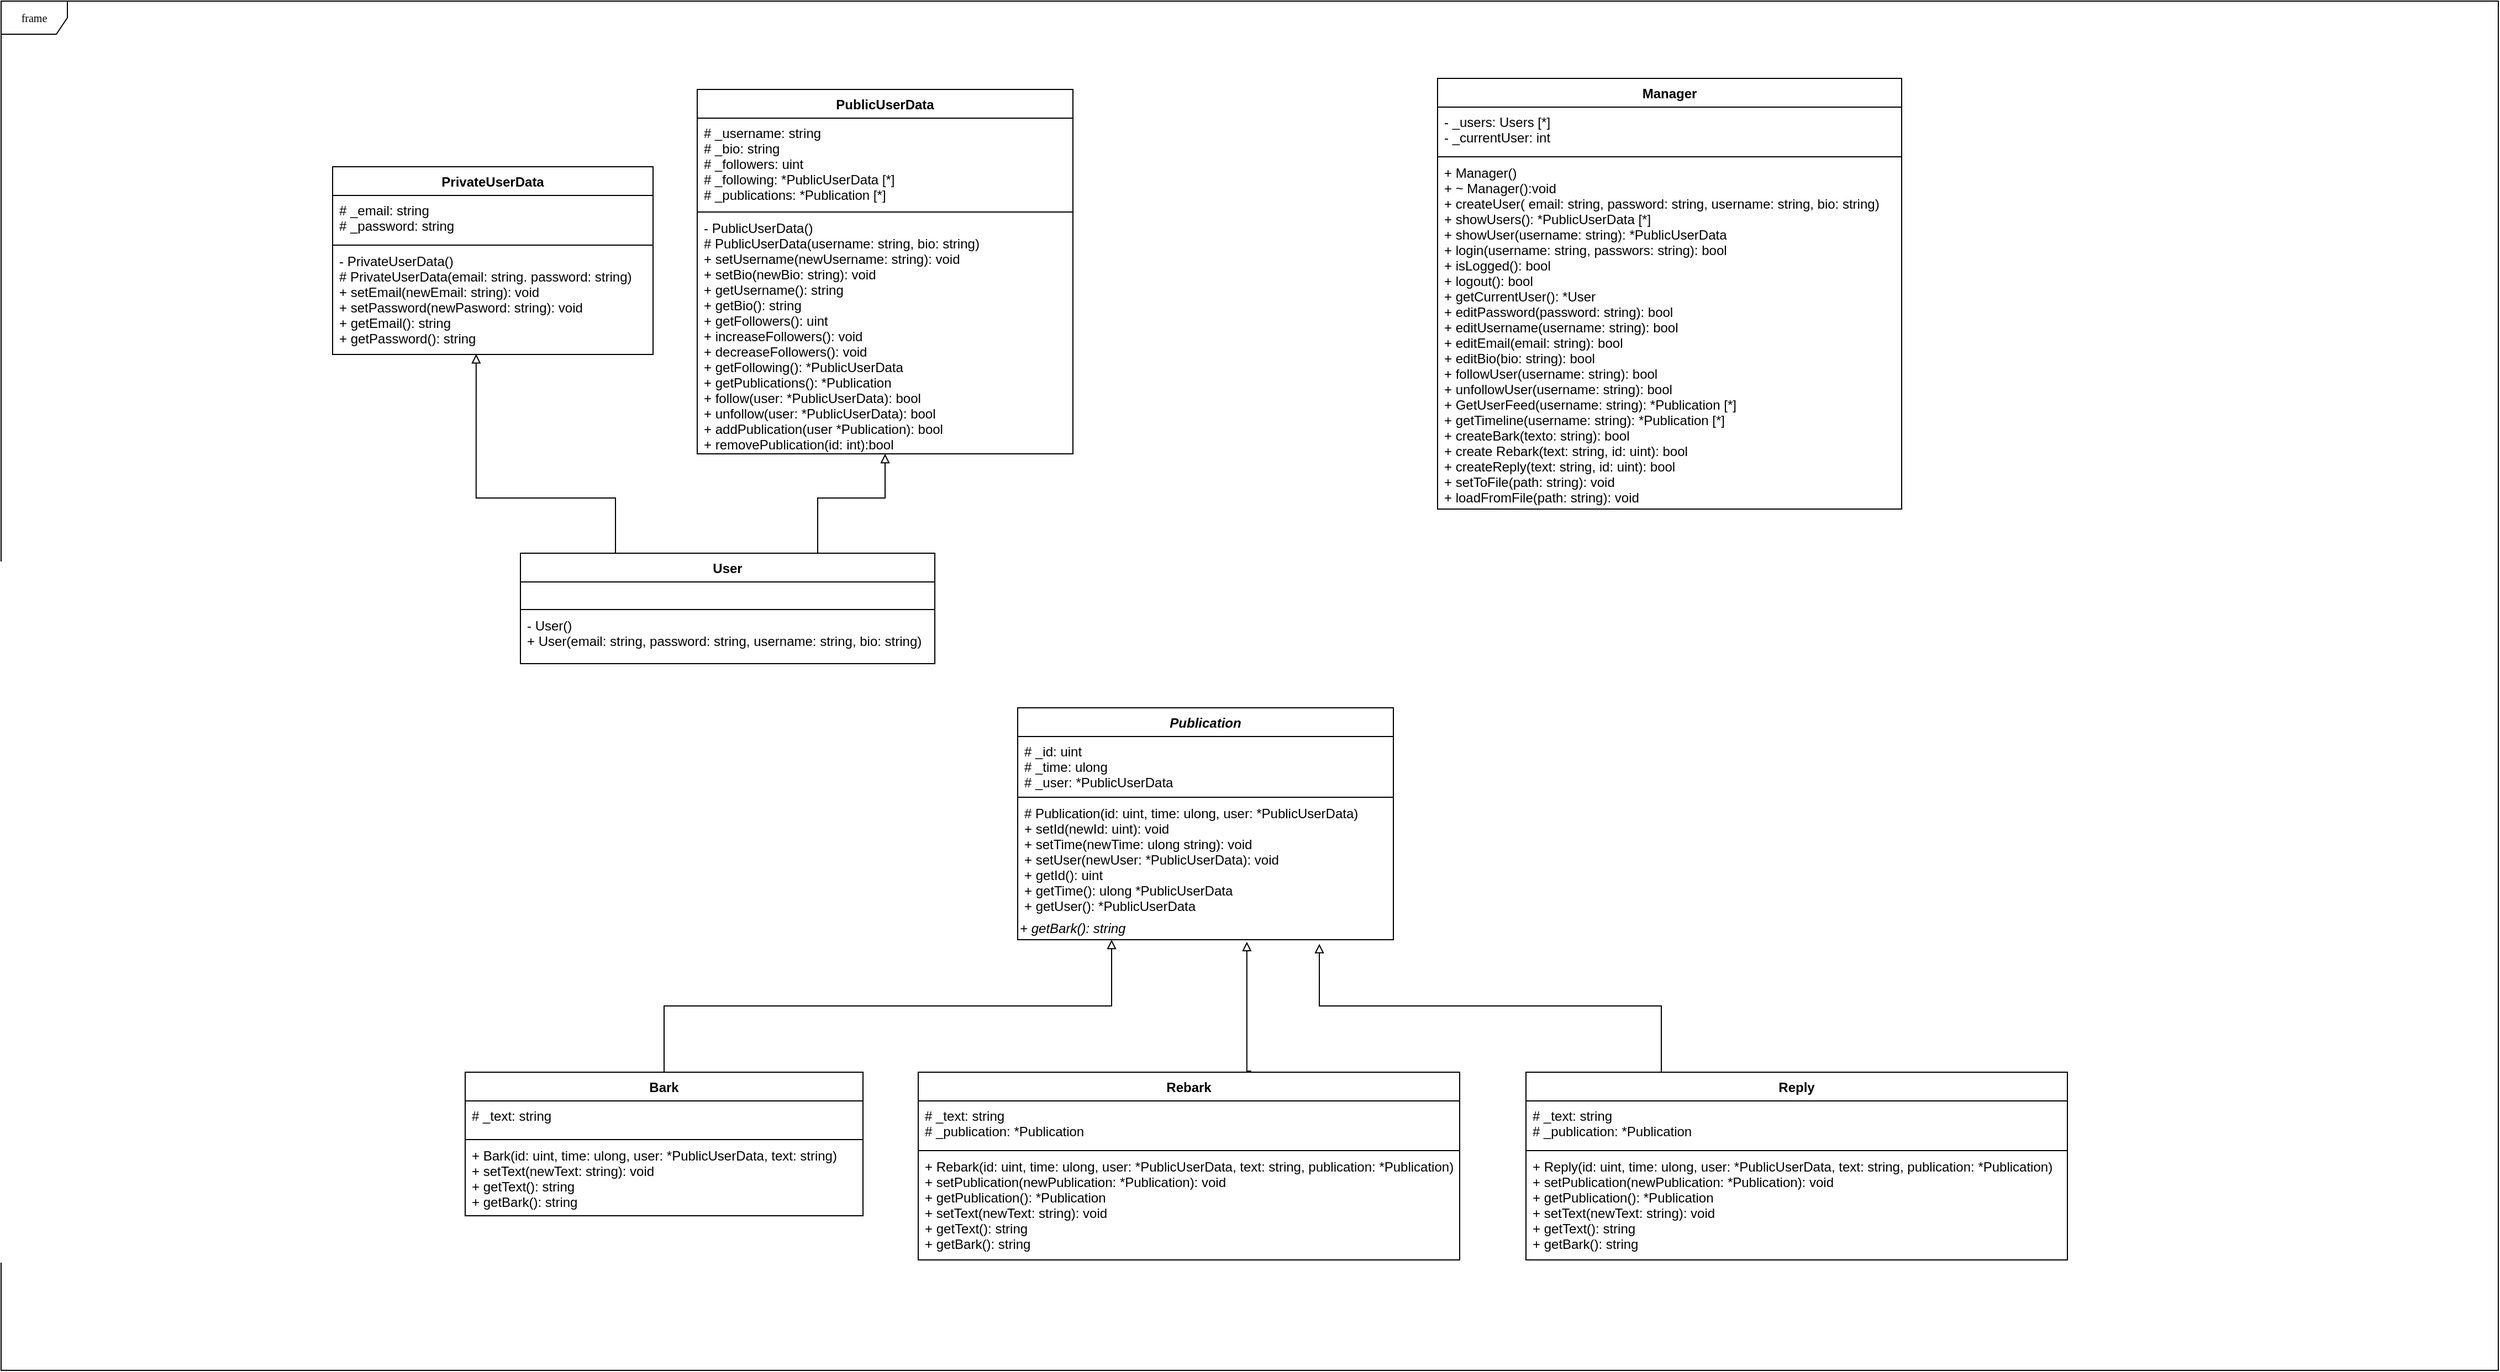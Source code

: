 <mxfile version="12.9.14" type="device"><diagram name="Page-1" id="c4acf3e9-155e-7222-9cf6-157b1a14988f"><mxGraphModel dx="1632" dy="1835" grid="1" gridSize="10" guides="1" tooltips="1" connect="1" arrows="1" fold="1" page="1" pageScale="1" pageWidth="850" pageHeight="1100" background="#ffffff" math="0" shadow="0"><root><mxCell id="0"/><mxCell id="1" parent="0"/><mxCell id="17acba5748e5396b-1" value="frame" style="shape=umlFrame;whiteSpace=wrap;html=1;rounded=0;shadow=0;comic=0;labelBackgroundColor=none;strokeWidth=1;fontFamily=Verdana;fontSize=10;align=center;" parent="1" vertex="1"><mxGeometry x="-120" y="-20" width="2260" height="1240" as="geometry"/></mxCell><mxCell id="vxBLvdArynGJxuBjIxr0-23" style="edgeStyle=orthogonalEdgeStyle;rounded=0;orthogonalLoop=1;jettySize=auto;html=1;exitX=0.25;exitY=0;exitDx=0;exitDy=0;entryX=0.803;entryY=1.19;entryDx=0;entryDy=0;entryPerimeter=0;endArrow=block;endFill=0;" parent="1" source="vxBLvdArynGJxuBjIxr0-19" target="vxBLvdArynGJxuBjIxr0-14" edge="1"><mxGeometry relative="1" as="geometry"/></mxCell><mxCell id="vxBLvdArynGJxuBjIxr0-13" style="edgeStyle=orthogonalEdgeStyle;rounded=0;orthogonalLoop=1;jettySize=auto;html=1;exitX=0.615;exitY=-0.006;exitDx=0;exitDy=0;endArrow=block;endFill=0;entryX=0.61;entryY=1.095;entryDx=0;entryDy=0;entryPerimeter=0;exitPerimeter=0;" parent="1" source="vxBLvdArynGJxuBjIxr0-6" target="vxBLvdArynGJxuBjIxr0-14" edge="1"><mxGeometry relative="1" as="geometry"><mxPoint x="740.0" y="910" as="targetPoint"/><Array as="points"><mxPoint x="1007" y="949"/></Array></mxGeometry></mxCell><mxCell id="vxBLvdArynGJxuBjIxr0-15" style="edgeStyle=orthogonalEdgeStyle;rounded=0;orthogonalLoop=1;jettySize=auto;html=1;exitX=0.5;exitY=0;exitDx=0;exitDy=0;entryX=0.25;entryY=1;entryDx=0;entryDy=0;endArrow=block;endFill=0;" parent="1" source="vxBLvdArynGJxuBjIxr0-2" target="vxBLvdArynGJxuBjIxr0-14" edge="1"><mxGeometry relative="1" as="geometry"><mxPoint x="515" y="950" as="sourcePoint"/><mxPoint x="645" y="900" as="targetPoint"/></mxGeometry></mxCell><mxCell id="vxBLvdArynGJxuBjIxr0-32" style="edgeStyle=orthogonalEdgeStyle;rounded=0;orthogonalLoop=1;jettySize=auto;html=1;exitX=0.25;exitY=0;exitDx=0;exitDy=0;entryX=0.448;entryY=0.996;entryDx=0;entryDy=0;entryPerimeter=0;endArrow=block;endFill=0;" parent="1" source="vxBLvdArynGJxuBjIxr0-28" target="um3DY2ln6kd6SF__vK2k-9" edge="1"><mxGeometry relative="1" as="geometry"><Array as="points"><mxPoint x="436" y="480"/><mxPoint x="436" y="430"/><mxPoint x="310" y="430"/></Array></mxGeometry></mxCell><mxCell id="vxBLvdArynGJxuBjIxr0-33" style="edgeStyle=orthogonalEdgeStyle;rounded=0;orthogonalLoop=1;jettySize=auto;html=1;exitX=0.75;exitY=0;exitDx=0;exitDy=0;endArrow=block;endFill=0;" parent="1" source="vxBLvdArynGJxuBjIxr0-28" target="vxBLvdArynGJxuBjIxr0-24" edge="1"><mxGeometry relative="1" as="geometry"><Array as="points"><mxPoint x="619" y="480"/><mxPoint x="619" y="430"/><mxPoint x="680" y="430"/></Array></mxGeometry></mxCell><object label="PublicUserData" User="" id="vxBLvdArynGJxuBjIxr0-24"><mxCell style="swimlane;fontStyle=1;align=center;verticalAlign=top;childLayout=stackLayout;horizontal=1;startSize=26;horizontalStack=0;resizeParent=1;resizeParentMax=0;resizeLast=0;collapsible=1;marginBottom=0;" parent="1" vertex="1"><mxGeometry x="510" y="60" width="340" height="330" as="geometry"><mxRectangle x="220" y="120" width="130" height="26" as="alternateBounds"/></mxGeometry></mxCell></object><mxCell id="vxBLvdArynGJxuBjIxr0-25" value="# _username: string&#xA;# _bio: string&#xA;# _followers: uint&#xA;# _following: *PublicUserData [*]&#xA;# _publications: *Publication [*]" style="text;strokeColor=none;fillColor=none;align=left;verticalAlign=top;spacingLeft=4;spacingRight=4;overflow=hidden;rotatable=0;points=[[0,0.5],[1,0.5]];portConstraint=eastwest;" parent="vxBLvdArynGJxuBjIxr0-24" vertex="1"><mxGeometry y="26" width="340" height="84" as="geometry"/></mxCell><mxCell id="vxBLvdArynGJxuBjIxr0-26" value="" style="line;strokeWidth=1;fillColor=none;align=left;verticalAlign=middle;spacingTop=-1;spacingLeft=3;spacingRight=3;rotatable=0;labelPosition=right;points=[];portConstraint=eastwest;" parent="vxBLvdArynGJxuBjIxr0-24" vertex="1"><mxGeometry y="110" width="340" height="2" as="geometry"/></mxCell><mxCell id="vxBLvdArynGJxuBjIxr0-27" value="- PublicUserData()&#xA;# PublicUserData(username: string, bio: string)&#xA;+ setUsername(newUsername: string): void&#xA;+ setBio(newBio: string): void&#xA;+ getUsername(): string&#xA;+ getBio(): string&#xA;+ getFollowers(): uint&#xA;+ increaseFollowers(): void&#xA;+ decreaseFollowers(): void&#xA;+ getFollowing(): *PublicUserData&#xA;+ getPublications(): *Publication&#xA;+ follow(user: *PublicUserData): bool&#xA;+ unfollow(user: *PublicUserData): bool&#xA;+ addPublication(user *Publication): bool&#xA;+ removePublication(id: int):bool&#xA;&#xA;" style="text;strokeColor=none;fillColor=none;align=left;verticalAlign=top;spacingLeft=4;spacingRight=4;overflow=hidden;rotatable=0;points=[[0,0.5],[1,0.5]];portConstraint=eastwest;" parent="vxBLvdArynGJxuBjIxr0-24" vertex="1"><mxGeometry y="112" width="340" height="218" as="geometry"/></mxCell><object label="PrivateUserData" User="" id="um3DY2ln6kd6SF__vK2k-6"><mxCell style="swimlane;fontStyle=1;align=center;verticalAlign=top;childLayout=stackLayout;horizontal=1;startSize=26;horizontalStack=0;resizeParent=1;resizeParentMax=0;resizeLast=0;collapsible=1;marginBottom=0;" parent="1" vertex="1"><mxGeometry x="180" y="130" width="290" height="170" as="geometry"><mxRectangle x="220" y="120" width="130" height="26" as="alternateBounds"/></mxGeometry></mxCell></object><mxCell id="um3DY2ln6kd6SF__vK2k-7" value="# _email: string&#xA;# _password: string&#xA;" style="text;strokeColor=none;fillColor=none;align=left;verticalAlign=top;spacingLeft=4;spacingRight=4;overflow=hidden;rotatable=0;points=[[0,0.5],[1,0.5]];portConstraint=eastwest;" parent="um3DY2ln6kd6SF__vK2k-6" vertex="1"><mxGeometry y="26" width="290" height="44" as="geometry"/></mxCell><mxCell id="um3DY2ln6kd6SF__vK2k-8" value="" style="line;strokeWidth=1;fillColor=none;align=left;verticalAlign=middle;spacingTop=-1;spacingLeft=3;spacingRight=3;rotatable=0;labelPosition=right;points=[];portConstraint=eastwest;" parent="um3DY2ln6kd6SF__vK2k-6" vertex="1"><mxGeometry y="70" width="290" height="2" as="geometry"/></mxCell><mxCell id="um3DY2ln6kd6SF__vK2k-9" value="- PrivateUserData()&#xA;# PrivateUserData(email: string. password: string)&#xA;+ setEmail(newEmail: string): void&#xA;+ setPassword(newPasword: string): void&#xA;+ getEmail(): string&#xA;+ getPassword(): string&#xA;&#xA;" style="text;strokeColor=none;fillColor=none;align=left;verticalAlign=top;spacingLeft=4;spacingRight=4;overflow=hidden;rotatable=0;points=[[0,0.5],[1,0.5]];portConstraint=eastwest;" parent="um3DY2ln6kd6SF__vK2k-6" vertex="1"><mxGeometry y="72" width="290" height="98" as="geometry"/></mxCell><object label="Reply" User="" id="vxBLvdArynGJxuBjIxr0-19"><mxCell style="swimlane;fontStyle=1;align=center;verticalAlign=top;childLayout=stackLayout;horizontal=1;startSize=26;horizontalStack=0;resizeParent=1;resizeParentMax=0;resizeLast=0;collapsible=1;marginBottom=0;" parent="1" vertex="1"><mxGeometry x="1260" y="950" width="490" height="170" as="geometry"><mxRectangle x="220" y="120" width="130" height="26" as="alternateBounds"/></mxGeometry></mxCell></object><mxCell id="vxBLvdArynGJxuBjIxr0-20" value="# _text: string&#xA;# _publication: *Publication" style="text;strokeColor=none;fillColor=none;align=left;verticalAlign=top;spacingLeft=4;spacingRight=4;overflow=hidden;rotatable=0;points=[[0,0.5],[1,0.5]];portConstraint=eastwest;" parent="vxBLvdArynGJxuBjIxr0-19" vertex="1"><mxGeometry y="26" width="490" height="44" as="geometry"/></mxCell><mxCell id="vxBLvdArynGJxuBjIxr0-21" value="" style="line;strokeWidth=1;fillColor=none;align=left;verticalAlign=middle;spacingTop=-1;spacingLeft=3;spacingRight=3;rotatable=0;labelPosition=right;points=[];portConstraint=eastwest;" parent="vxBLvdArynGJxuBjIxr0-19" vertex="1"><mxGeometry y="70" width="490" height="2" as="geometry"/></mxCell><mxCell id="vxBLvdArynGJxuBjIxr0-22" value="+ Reply(id: uint, time: ulong, user: *PublicUserData, text: string, publication: *Publication)&#xA;+ setPublication(newPublication: *Publication): void&#xA;+ getPublication(): *Publication&#xA;+ setText(newText: string): void&#xA;+ getText(): string&#xA;+ getBark(): string&#xA;&#xA;" style="text;strokeColor=none;fillColor=none;align=left;verticalAlign=top;spacingLeft=4;spacingRight=4;overflow=hidden;rotatable=0;points=[[0,0.5],[1,0.5]];portConstraint=eastwest;" parent="vxBLvdArynGJxuBjIxr0-19" vertex="1"><mxGeometry y="72" width="490" height="98" as="geometry"/></mxCell><object label="Bark" User="" id="vxBLvdArynGJxuBjIxr0-2"><mxCell style="swimlane;fontStyle=1;align=center;verticalAlign=top;childLayout=stackLayout;horizontal=1;startSize=26;horizontalStack=0;resizeParent=1;resizeParentMax=0;resizeLast=0;collapsible=1;marginBottom=0;" parent="1" vertex="1"><mxGeometry x="300" y="950" width="360" height="130" as="geometry"><mxRectangle x="220" y="120" width="130" height="26" as="alternateBounds"/></mxGeometry></mxCell></object><mxCell id="vxBLvdArynGJxuBjIxr0-3" value="# _text: string&#xA;&#xA;" style="text;strokeColor=none;fillColor=none;align=left;verticalAlign=top;spacingLeft=4;spacingRight=4;overflow=hidden;rotatable=0;points=[[0,0.5],[1,0.5]];portConstraint=eastwest;" parent="vxBLvdArynGJxuBjIxr0-2" vertex="1"><mxGeometry y="26" width="360" height="34" as="geometry"/></mxCell><mxCell id="vxBLvdArynGJxuBjIxr0-4" value="" style="line;strokeWidth=1;fillColor=none;align=left;verticalAlign=middle;spacingTop=-1;spacingLeft=3;spacingRight=3;rotatable=0;labelPosition=right;points=[];portConstraint=eastwest;" parent="vxBLvdArynGJxuBjIxr0-2" vertex="1"><mxGeometry y="60" width="360" height="2" as="geometry"/></mxCell><mxCell id="vxBLvdArynGJxuBjIxr0-5" value="+ Bark(id: uint, time: ulong, user: *PublicUserData, text: string)&#xA;+ setText(newText: string): void&#xA;+ getText(): string&#xA;+ getBark(): string&#xA;&#xA;" style="text;strokeColor=none;fillColor=none;align=left;verticalAlign=top;spacingLeft=4;spacingRight=4;overflow=hidden;rotatable=0;points=[[0,0.5],[1,0.5]];portConstraint=eastwest;" parent="vxBLvdArynGJxuBjIxr0-2" vertex="1"><mxGeometry y="62" width="360" height="68" as="geometry"/></mxCell><object label="Rebark" User="" id="vxBLvdArynGJxuBjIxr0-6"><mxCell style="swimlane;fontStyle=1;align=center;verticalAlign=top;childLayout=stackLayout;horizontal=1;startSize=26;horizontalStack=0;resizeParent=1;resizeParentMax=0;resizeLast=0;collapsible=1;marginBottom=0;" parent="1" vertex="1"><mxGeometry x="710" y="950" width="490" height="170" as="geometry"><mxRectangle x="220" y="120" width="130" height="26" as="alternateBounds"/></mxGeometry></mxCell></object><mxCell id="vxBLvdArynGJxuBjIxr0-7" value="# _text: string&#xA;# _publication: *Publication" style="text;strokeColor=none;fillColor=none;align=left;verticalAlign=top;spacingLeft=4;spacingRight=4;overflow=hidden;rotatable=0;points=[[0,0.5],[1,0.5]];portConstraint=eastwest;" parent="vxBLvdArynGJxuBjIxr0-6" vertex="1"><mxGeometry y="26" width="490" height="44" as="geometry"/></mxCell><mxCell id="vxBLvdArynGJxuBjIxr0-8" value="" style="line;strokeWidth=1;fillColor=none;align=left;verticalAlign=middle;spacingTop=-1;spacingLeft=3;spacingRight=3;rotatable=0;labelPosition=right;points=[];portConstraint=eastwest;" parent="vxBLvdArynGJxuBjIxr0-6" vertex="1"><mxGeometry y="70" width="490" height="2" as="geometry"/></mxCell><mxCell id="vxBLvdArynGJxuBjIxr0-9" value="+ Rebark(id: uint, time: ulong, user: *PublicUserData, text: string, publication: *Publication)&#xA;+ setPublication(newPublication: *Publication): void&#xA;+ getPublication(): *Publication&#xA;+ setText(newText: string): void&#xA;+ getText(): string&#xA;+ getBark(): string&#xA;&#xA;" style="text;strokeColor=none;fillColor=none;align=left;verticalAlign=top;spacingLeft=4;spacingRight=4;overflow=hidden;rotatable=0;points=[[0,0.5],[1,0.5]];portConstraint=eastwest;" parent="vxBLvdArynGJxuBjIxr0-6" vertex="1"><mxGeometry y="72" width="490" height="98" as="geometry"/></mxCell><object label="Publication" User="" id="um3DY2ln6kd6SF__vK2k-10"><mxCell style="swimlane;fontStyle=3;align=center;verticalAlign=top;childLayout=stackLayout;horizontal=1;startSize=26;horizontalStack=0;resizeParent=1;resizeParentMax=0;resizeLast=0;collapsible=1;marginBottom=0;" parent="1" vertex="1"><mxGeometry x="800" y="620" width="340" height="210" as="geometry"><mxRectangle x="220" y="120" width="130" height="26" as="alternateBounds"/></mxGeometry></mxCell></object><mxCell id="um3DY2ln6kd6SF__vK2k-11" value="# _id: uint&#xA;# _time: ulong&#xA;# _user: *PublicUserData&#xA;" style="text;strokeColor=none;fillColor=none;align=left;verticalAlign=top;spacingLeft=4;spacingRight=4;overflow=hidden;rotatable=0;points=[[0,0.5],[1,0.5]];portConstraint=eastwest;" parent="um3DY2ln6kd6SF__vK2k-10" vertex="1"><mxGeometry y="26" width="340" height="54" as="geometry"/></mxCell><mxCell id="um3DY2ln6kd6SF__vK2k-12" value="" style="line;strokeWidth=1;fillColor=none;align=left;verticalAlign=middle;spacingTop=-1;spacingLeft=3;spacingRight=3;rotatable=0;labelPosition=right;points=[];portConstraint=eastwest;" parent="um3DY2ln6kd6SF__vK2k-10" vertex="1"><mxGeometry y="80" width="340" height="2" as="geometry"/></mxCell><mxCell id="um3DY2ln6kd6SF__vK2k-13" value="# Publication(id: uint, time: ulong, user: *PublicUserData)&#xA;+ setId(newId: uint): void&#xA;+ setTime(newTime: ulong string): void&#xA;+ setUser(newUser: *PublicUserData): void&#xA;+ getId(): uint&#xA;+ getTime(): ulong *PublicUserData&#xA;+ getUser(): *PublicUserData &#xA; &#xA;&#xA;&#xA;" style="text;strokeColor=none;fillColor=none;align=left;verticalAlign=top;spacingLeft=4;spacingRight=4;overflow=hidden;rotatable=0;points=[[0,0.5],[1,0.5]];portConstraint=eastwest;fontStyle=0" parent="um3DY2ln6kd6SF__vK2k-10" vertex="1"><mxGeometry y="82" width="340" height="108" as="geometry"/></mxCell><mxCell id="vxBLvdArynGJxuBjIxr0-14" value="&lt;span&gt;&lt;i&gt;+ getBark(): string&lt;/i&gt;&lt;/span&gt;" style="text;html=1;strokeColor=none;fillColor=none;align=left;verticalAlign=middle;whiteSpace=wrap;rounded=0;" parent="um3DY2ln6kd6SF__vK2k-10" vertex="1"><mxGeometry y="190" width="340" height="20" as="geometry"/></mxCell><object label="Manager" User="" id="vxBLvdArynGJxuBjIxr0-39"><mxCell style="swimlane;fontStyle=1;align=center;verticalAlign=top;childLayout=stackLayout;horizontal=1;startSize=26;horizontalStack=0;resizeParent=1;resizeParentMax=0;resizeLast=0;collapsible=1;marginBottom=0;" parent="1" vertex="1"><mxGeometry x="1180" y="50" width="420" height="390" as="geometry"><mxRectangle x="1180" y="50" width="130" height="26" as="alternateBounds"/></mxGeometry></mxCell></object><mxCell id="vxBLvdArynGJxuBjIxr0-40" value="- _users: Users [*]&#xA;- _currentUser: int" style="text;strokeColor=none;fillColor=none;align=left;verticalAlign=top;spacingLeft=4;spacingRight=4;overflow=hidden;rotatable=0;points=[[0,0.5],[1,0.5]];portConstraint=eastwest;" parent="vxBLvdArynGJxuBjIxr0-39" vertex="1"><mxGeometry y="26" width="420" height="44" as="geometry"/></mxCell><mxCell id="vxBLvdArynGJxuBjIxr0-41" value="" style="line;strokeWidth=1;fillColor=none;align=left;verticalAlign=middle;spacingTop=-1;spacingLeft=3;spacingRight=3;rotatable=0;labelPosition=right;points=[];portConstraint=eastwest;" parent="vxBLvdArynGJxuBjIxr0-39" vertex="1"><mxGeometry y="70" width="420" height="2" as="geometry"/></mxCell><mxCell id="vxBLvdArynGJxuBjIxr0-42" value="+ Manager()&#xA;+ ~ Manager():void&#xA;+ createUser( email: string, password: string, username: string, bio: string)&#xA;+ showUsers(): *PublicUserData [*]&#xA;+ showUser(username: string): *PublicUserData&#xA;+ login(username: string, passwors: string): bool&#xA;+ isLogged(): bool&#xA;+ logout(): bool&#xA;+ getCurrentUser(): *User&#xA;+ editPassword(password: string): bool&#xA;+ editUsername(username: string): bool&#xA;+ editEmail(email: string): bool&#xA;+ editBio(bio: string): bool&#xA;+ followUser(username: string): bool&#xA;+ unfollowUser(username: string): bool&#xA;+ GetUserFeed(username: string): *Publication [*]&#xA;+ getTimeline(username: string): *Publication [*]&#xA;+ createBark(texto: string): bool&#xA;+ create Rebark(text: string, id: uint): bool&#xA;+ createReply(text: string, id: uint): bool&#xA;+ setToFile(path: string): void&#xA;+ loadFromFile(path: string): void" style="text;strokeColor=none;fillColor=none;align=left;verticalAlign=top;spacingLeft=4;spacingRight=4;overflow=hidden;rotatable=0;points=[[0,0.5],[1,0.5]];portConstraint=eastwest;" parent="vxBLvdArynGJxuBjIxr0-39" vertex="1"><mxGeometry y="72" width="420" height="318" as="geometry"/></mxCell><object label="User" User="" id="vxBLvdArynGJxuBjIxr0-28"><mxCell style="swimlane;fontStyle=1;align=center;verticalAlign=top;childLayout=stackLayout;horizontal=1;startSize=26;horizontalStack=0;resizeParent=1;resizeParentMax=0;resizeLast=0;collapsible=1;marginBottom=0;" parent="1" vertex="1"><mxGeometry x="350" y="480" width="375" height="100" as="geometry"><mxRectangle x="220" y="120" width="130" height="26" as="alternateBounds"/></mxGeometry></mxCell></object><mxCell id="vxBLvdArynGJxuBjIxr0-29" value=" " style="text;strokeColor=none;fillColor=none;align=left;verticalAlign=top;spacingLeft=4;spacingRight=4;overflow=hidden;rotatable=0;points=[[0,0.5],[1,0.5]];portConstraint=eastwest;" parent="vxBLvdArynGJxuBjIxr0-28" vertex="1"><mxGeometry y="26" width="375" height="24" as="geometry"/></mxCell><mxCell id="vxBLvdArynGJxuBjIxr0-30" value="" style="line;strokeWidth=1;fillColor=none;align=left;verticalAlign=middle;spacingTop=-1;spacingLeft=3;spacingRight=3;rotatable=0;labelPosition=right;points=[];portConstraint=eastwest;" parent="vxBLvdArynGJxuBjIxr0-28" vertex="1"><mxGeometry y="50" width="375" height="2" as="geometry"/></mxCell><mxCell id="vxBLvdArynGJxuBjIxr0-31" value="- User()&#xA;+ User(email: string, password: string, username: string, bio: string)&#xA;&#xA;" style="text;strokeColor=none;fillColor=none;align=left;verticalAlign=top;spacingLeft=4;spacingRight=4;overflow=hidden;rotatable=0;points=[[0,0.5],[1,0.5]];portConstraint=eastwest;" parent="vxBLvdArynGJxuBjIxr0-28" vertex="1"><mxGeometry y="52" width="375" height="48" as="geometry"/></mxCell></root></mxGraphModel></diagram></mxfile>